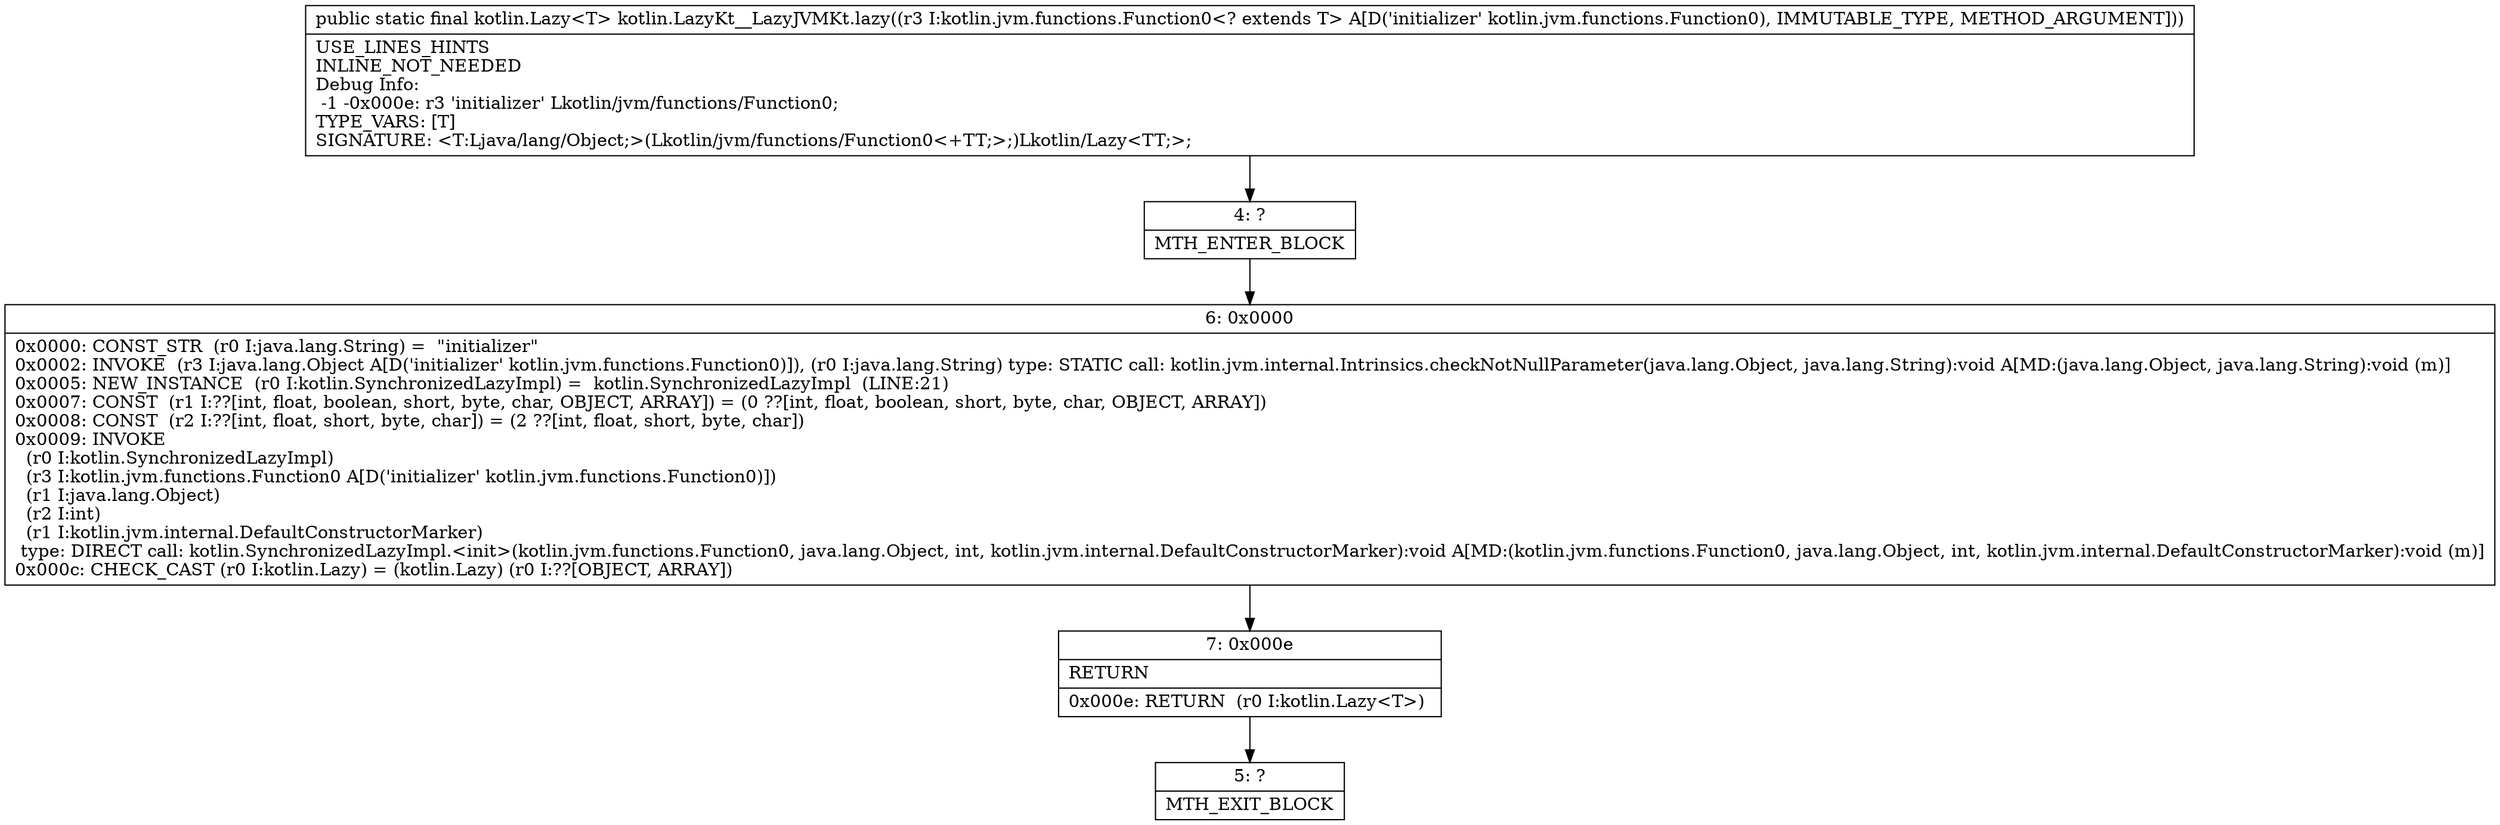 digraph "CFG forkotlin.LazyKt__LazyJVMKt.lazy(Lkotlin\/jvm\/functions\/Function0;)Lkotlin\/Lazy;" {
Node_4 [shape=record,label="{4\:\ ?|MTH_ENTER_BLOCK\l}"];
Node_6 [shape=record,label="{6\:\ 0x0000|0x0000: CONST_STR  (r0 I:java.lang.String) =  \"initializer\" \l0x0002: INVOKE  (r3 I:java.lang.Object A[D('initializer' kotlin.jvm.functions.Function0)]), (r0 I:java.lang.String) type: STATIC call: kotlin.jvm.internal.Intrinsics.checkNotNullParameter(java.lang.Object, java.lang.String):void A[MD:(java.lang.Object, java.lang.String):void (m)]\l0x0005: NEW_INSTANCE  (r0 I:kotlin.SynchronizedLazyImpl) =  kotlin.SynchronizedLazyImpl  (LINE:21)\l0x0007: CONST  (r1 I:??[int, float, boolean, short, byte, char, OBJECT, ARRAY]) = (0 ??[int, float, boolean, short, byte, char, OBJECT, ARRAY]) \l0x0008: CONST  (r2 I:??[int, float, short, byte, char]) = (2 ??[int, float, short, byte, char]) \l0x0009: INVOKE  \l  (r0 I:kotlin.SynchronizedLazyImpl)\l  (r3 I:kotlin.jvm.functions.Function0 A[D('initializer' kotlin.jvm.functions.Function0)])\l  (r1 I:java.lang.Object)\l  (r2 I:int)\l  (r1 I:kotlin.jvm.internal.DefaultConstructorMarker)\l type: DIRECT call: kotlin.SynchronizedLazyImpl.\<init\>(kotlin.jvm.functions.Function0, java.lang.Object, int, kotlin.jvm.internal.DefaultConstructorMarker):void A[MD:(kotlin.jvm.functions.Function0, java.lang.Object, int, kotlin.jvm.internal.DefaultConstructorMarker):void (m)]\l0x000c: CHECK_CAST (r0 I:kotlin.Lazy) = (kotlin.Lazy) (r0 I:??[OBJECT, ARRAY]) \l}"];
Node_7 [shape=record,label="{7\:\ 0x000e|RETURN\l|0x000e: RETURN  (r0 I:kotlin.Lazy\<T\>) \l}"];
Node_5 [shape=record,label="{5\:\ ?|MTH_EXIT_BLOCK\l}"];
MethodNode[shape=record,label="{public static final kotlin.Lazy\<T\> kotlin.LazyKt__LazyJVMKt.lazy((r3 I:kotlin.jvm.functions.Function0\<? extends T\> A[D('initializer' kotlin.jvm.functions.Function0), IMMUTABLE_TYPE, METHOD_ARGUMENT]))  | USE_LINES_HINTS\lINLINE_NOT_NEEDED\lDebug Info:\l  \-1 \-0x000e: r3 'initializer' Lkotlin\/jvm\/functions\/Function0;\lTYPE_VARS: [T]\lSIGNATURE: \<T:Ljava\/lang\/Object;\>(Lkotlin\/jvm\/functions\/Function0\<+TT;\>;)Lkotlin\/Lazy\<TT;\>;\l}"];
MethodNode -> Node_4;Node_4 -> Node_6;
Node_6 -> Node_7;
Node_7 -> Node_5;
}

